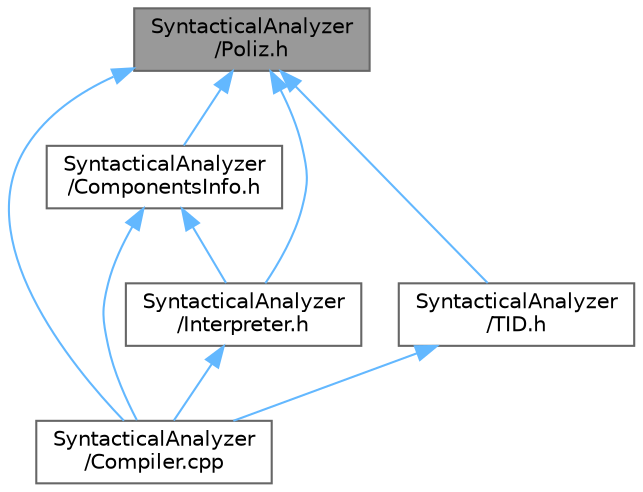 digraph "SyntacticalAnalyzer/Poliz.h"
{
 // LATEX_PDF_SIZE
  bgcolor="transparent";
  edge [fontname=Helvetica,fontsize=10,labelfontname=Helvetica,labelfontsize=10];
  node [fontname=Helvetica,fontsize=10,shape=box,height=0.2,width=0.4];
  Node1 [label="SyntacticalAnalyzer\l/Poliz.h",height=0.2,width=0.4,color="gray40", fillcolor="grey60", style="filled", fontcolor="black",tooltip="Файл содержит описание классов элементов ПОЛИЗа и всех сопутствующих структур"];
  Node1 -> Node2 [dir="back",color="steelblue1",style="solid"];
  Node2 [label="SyntacticalAnalyzer\l/Compiler.cpp",height=0.2,width=0.4,color="grey40", fillcolor="white", style="filled",URL="$_compiler_8cpp.html",tooltip="Основной файл, содержащий описание класса транслятора и запускает компиляцию кода"];
  Node1 -> Node3 [dir="back",color="steelblue1",style="solid"];
  Node3 [label="SyntacticalAnalyzer\l/ComponentsInfo.h",height=0.2,width=0.4,color="grey40", fillcolor="white", style="filled",URL="$_components_info_8h_source.html",tooltip=" "];
  Node3 -> Node2 [dir="back",color="steelblue1",style="solid"];
  Node3 -> Node4 [dir="back",color="steelblue1",style="solid"];
  Node4 [label="SyntacticalAnalyzer\l/Interpreter.h",height=0.2,width=0.4,color="grey40", fillcolor="white", style="filled",URL="$_interpreter_8h.html",tooltip="Файл содержит описание класса интерпретатора"];
  Node4 -> Node2 [dir="back",color="steelblue1",style="solid"];
  Node1 -> Node4 [dir="back",color="steelblue1",style="solid"];
  Node1 -> Node5 [dir="back",color="steelblue1",style="solid"];
  Node5 [label="SyntacticalAnalyzer\l/TID.h",height=0.2,width=0.4,color="grey40", fillcolor="white", style="filled",URL="$_t_i_d_8h.html",tooltip="Этот файл является описанием класса дерева TID и всех сопутствующих структур"];
  Node5 -> Node2 [dir="back",color="steelblue1",style="solid"];
}
